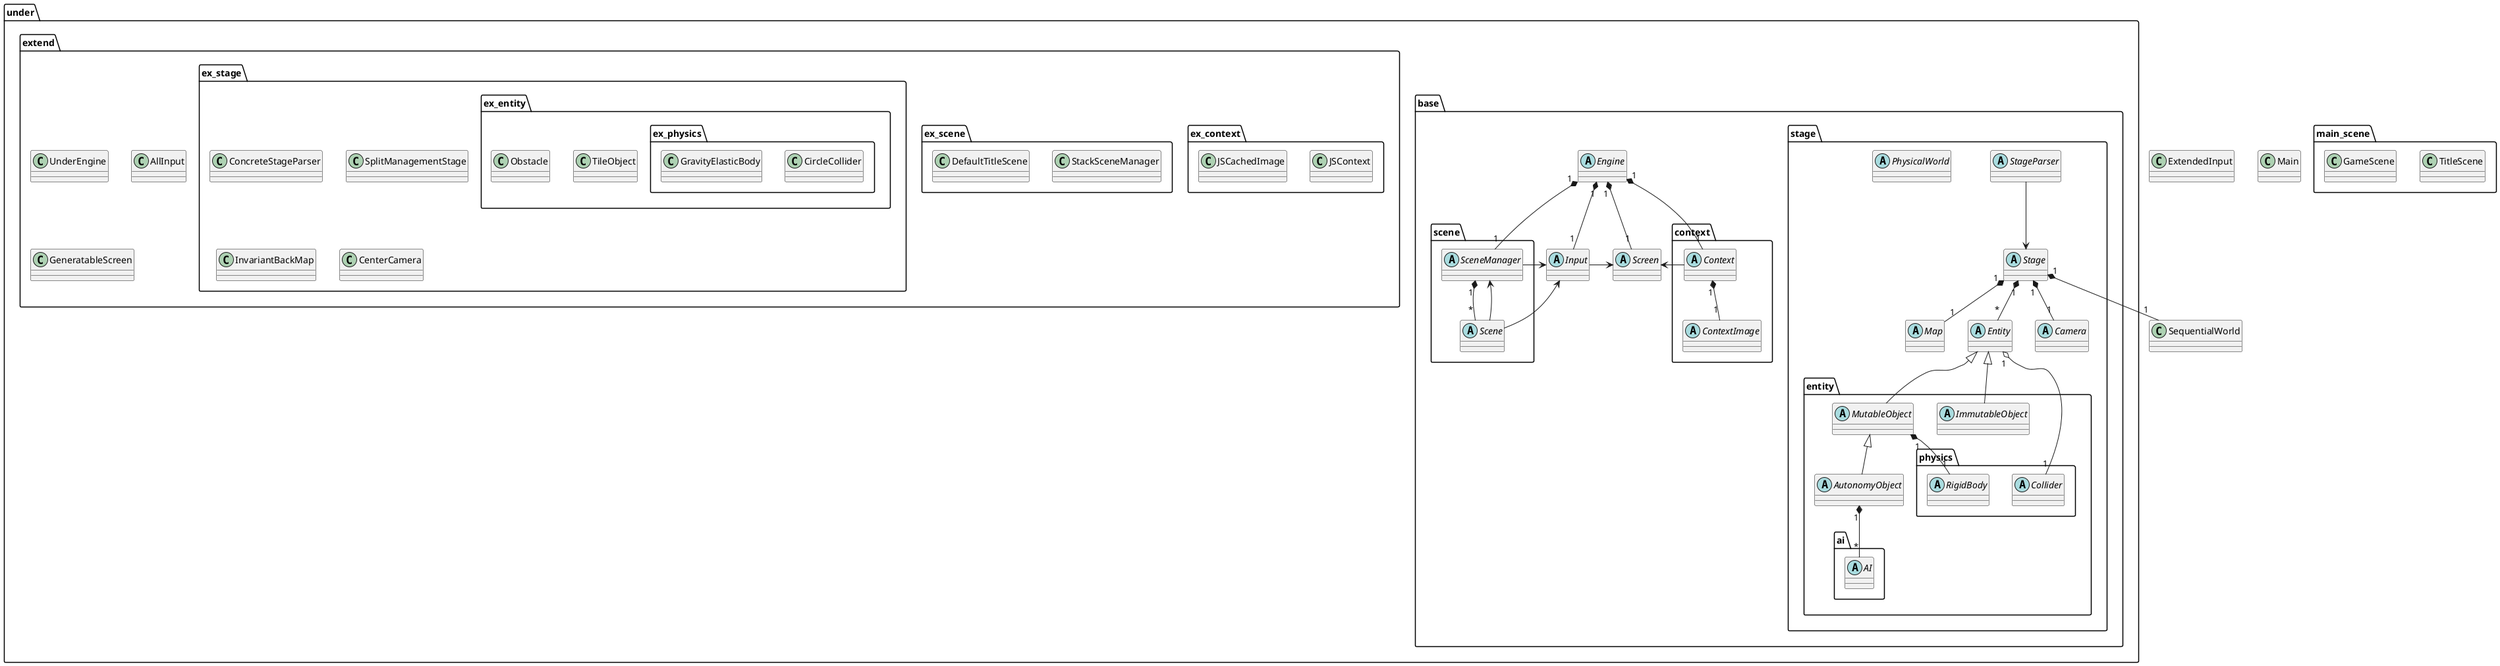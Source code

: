 @startuml UnderEngine

package under {
    package base {
        abstract Engine
        abstract Input
        abstract Screen

        package context {
            abstract ContextImage
            abstract Context
        }

        package scene {
            abstract SceneManager
            abstract Scene
        }

        package stage {
            abstract StageParser
            abstract Stage
            abstract Map
            abstract Entity
            abstract Camera
            abstract PhysicalWorld
            package entity {
                abstract ImmutableObject
                abstract MutableObject
                abstract AutonomyObject
                package physics {
                    abstract Collider
                    abstract RigidBody
                }
                package ai {
                    abstract AI
                }
            }
        }
    }

    package extend {
        class UnderEngine
        class AllInput
        class GeneratableScreen

        package ex_context {
            class JSContext
            class JSCachedImage
        }

        package ex_scene {
            class StackSceneManager
            class DefaultTitleScene
        }

        package ex_stage {
            class ConcreteStageParser
            class SplitManagementStage
            class InvariantBackMap
            class CenterCamera
            package ex_entity {
                class TileObject
                class Obstacle
                package ex_physics {
                    class CircleCollider
                    class GravityElasticBody
                }
            }
        }
    }
}

package main_scene {
    class TitleScene
    class GameScene
}

class ExtendedInput
class Main

Engine "1" *-- "1" Screen
Engine "1" *-- "1" Input
Engine "1" *-- "1" Context
Engine "1" *-- "1" SceneManager

SceneManager -> Input
Input -> Screen
Context -> Screen

SceneManager "1" *-- "*" Scene
SceneManager <-- Scene
Input <-- Scene
Context "1" *-- "1" ContextImage

StageParser --> Stage
Stage "1" *-- "1" Map
Stage "1" *-- "1" Camera
Stage "1" *-- "*" Entity
Stage "1" *-- "1" SequentialWorld

Entity <|-- ImmutableObject
Entity <|-- MutableObject
MutableObject <|-- AutonomyObject

Entity "1" o-- "1" Collider
MutableObject "1" *-- "1" RigidBody
AutonomyObject "1" *-- "*" AI

@enduml
